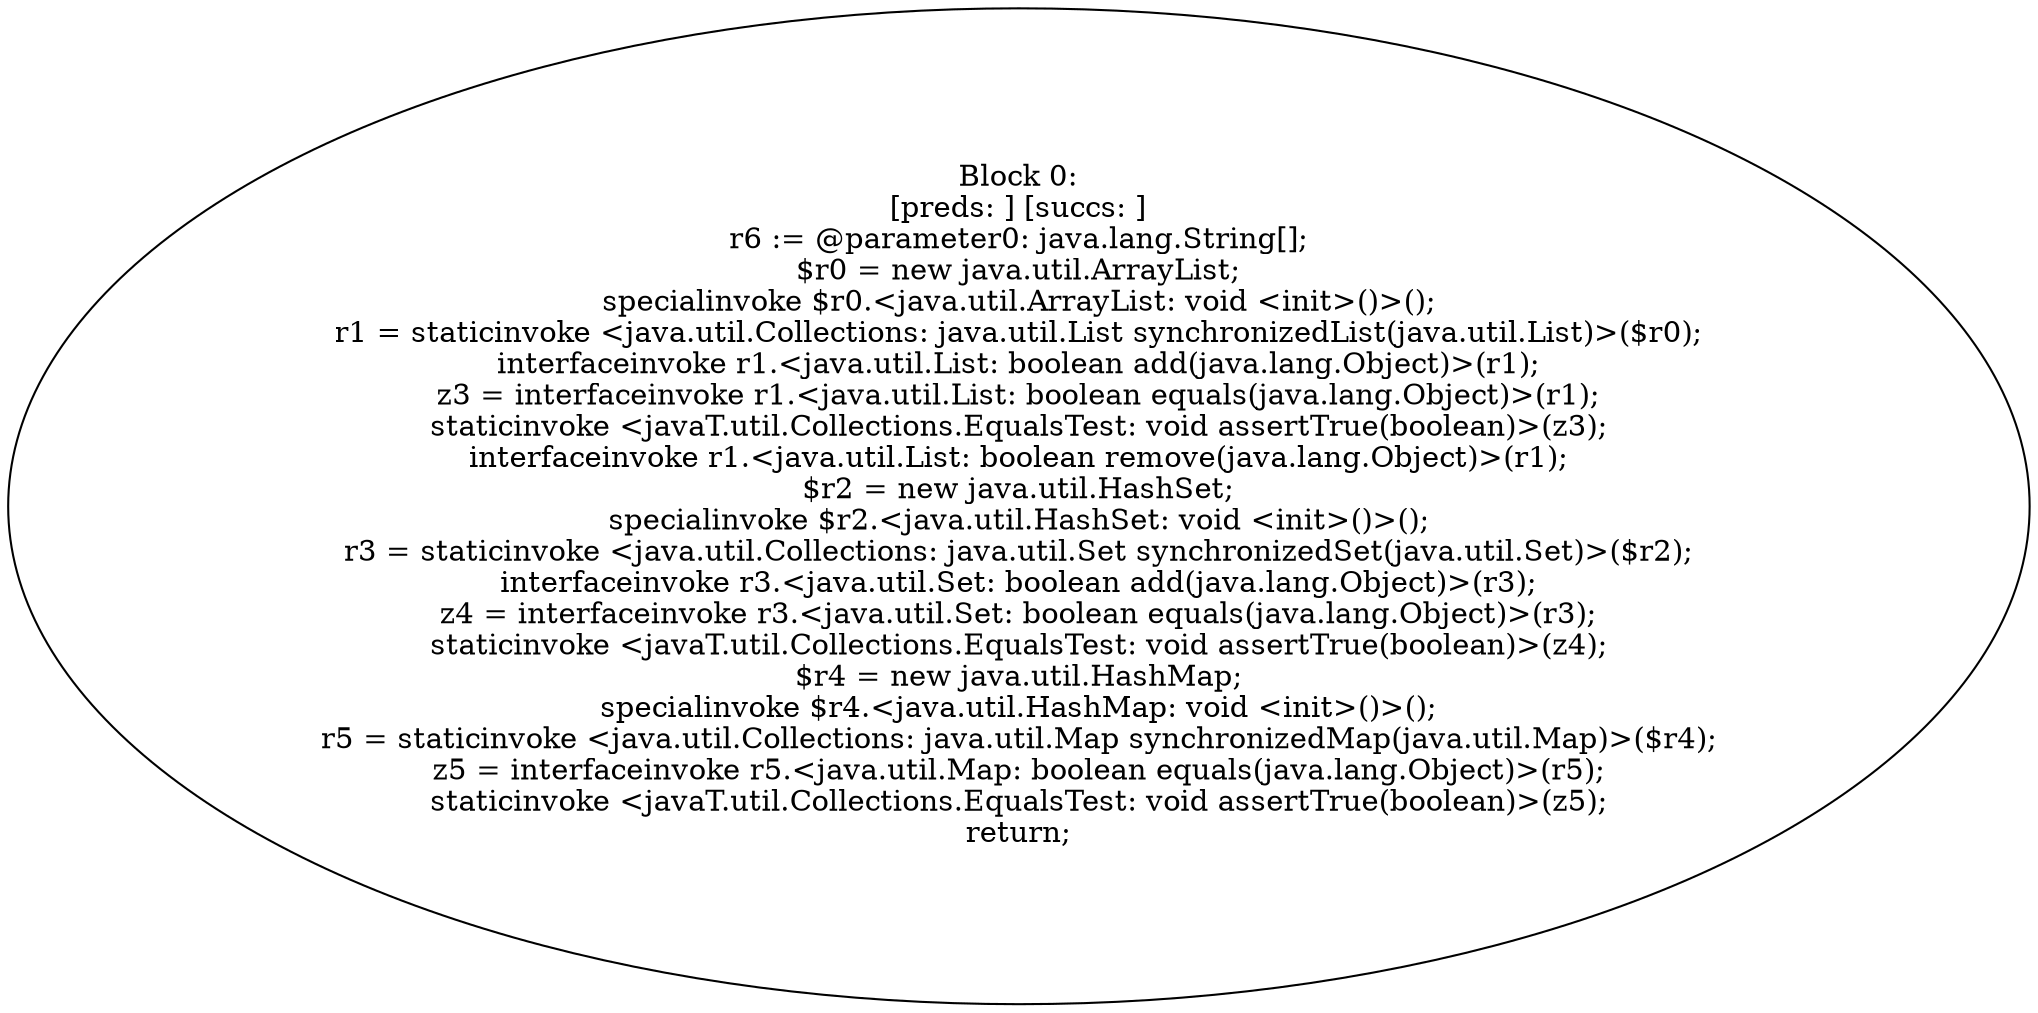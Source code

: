 digraph "unitGraph" {
    "Block 0:
[preds: ] [succs: ]
r6 := @parameter0: java.lang.String[];
$r0 = new java.util.ArrayList;
specialinvoke $r0.<java.util.ArrayList: void <init>()>();
r1 = staticinvoke <java.util.Collections: java.util.List synchronizedList(java.util.List)>($r0);
interfaceinvoke r1.<java.util.List: boolean add(java.lang.Object)>(r1);
z3 = interfaceinvoke r1.<java.util.List: boolean equals(java.lang.Object)>(r1);
staticinvoke <javaT.util.Collections.EqualsTest: void assertTrue(boolean)>(z3);
interfaceinvoke r1.<java.util.List: boolean remove(java.lang.Object)>(r1);
$r2 = new java.util.HashSet;
specialinvoke $r2.<java.util.HashSet: void <init>()>();
r3 = staticinvoke <java.util.Collections: java.util.Set synchronizedSet(java.util.Set)>($r2);
interfaceinvoke r3.<java.util.Set: boolean add(java.lang.Object)>(r3);
z4 = interfaceinvoke r3.<java.util.Set: boolean equals(java.lang.Object)>(r3);
staticinvoke <javaT.util.Collections.EqualsTest: void assertTrue(boolean)>(z4);
$r4 = new java.util.HashMap;
specialinvoke $r4.<java.util.HashMap: void <init>()>();
r5 = staticinvoke <java.util.Collections: java.util.Map synchronizedMap(java.util.Map)>($r4);
z5 = interfaceinvoke r5.<java.util.Map: boolean equals(java.lang.Object)>(r5);
staticinvoke <javaT.util.Collections.EqualsTest: void assertTrue(boolean)>(z5);
return;
"
}

